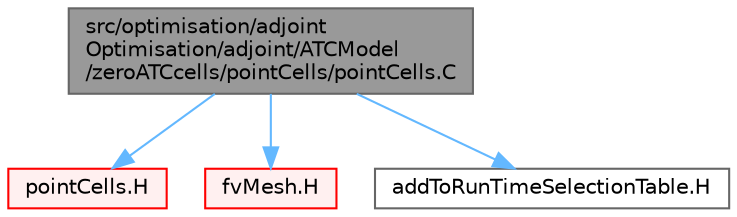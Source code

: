digraph "src/optimisation/adjointOptimisation/adjoint/ATCModel/zeroATCcells/pointCells/pointCells.C"
{
 // LATEX_PDF_SIZE
  bgcolor="transparent";
  edge [fontname=Helvetica,fontsize=10,labelfontname=Helvetica,labelfontsize=10];
  node [fontname=Helvetica,fontsize=10,shape=box,height=0.2,width=0.4];
  Node1 [id="Node000001",label="src/optimisation/adjoint\lOptimisation/adjoint/ATCModel\l/zeroATCcells/pointCells/pointCells.C",height=0.2,width=0.4,color="gray40", fillcolor="grey60", style="filled", fontcolor="black",tooltip=" "];
  Node1 -> Node2 [id="edge1_Node000001_Node000002",color="steelblue1",style="solid",tooltip=" "];
  Node2 [id="Node000002",label="pointCells.H",height=0.2,width=0.4,color="red", fillcolor="#FFF0F0", style="filled",URL="$pointCells_8H.html",tooltip=" "];
  Node1 -> Node148 [id="edge2_Node000001_Node000148",color="steelblue1",style="solid",tooltip=" "];
  Node148 [id="Node000148",label="fvMesh.H",height=0.2,width=0.4,color="red", fillcolor="#FFF0F0", style="filled",URL="$fvMesh_8H.html",tooltip=" "];
  Node1 -> Node343 [id="edge3_Node000001_Node000343",color="steelblue1",style="solid",tooltip=" "];
  Node343 [id="Node000343",label="addToRunTimeSelectionTable.H",height=0.2,width=0.4,color="grey40", fillcolor="white", style="filled",URL="$addToRunTimeSelectionTable_8H.html",tooltip="Macros for easy insertion into run-time selection tables."];
}
